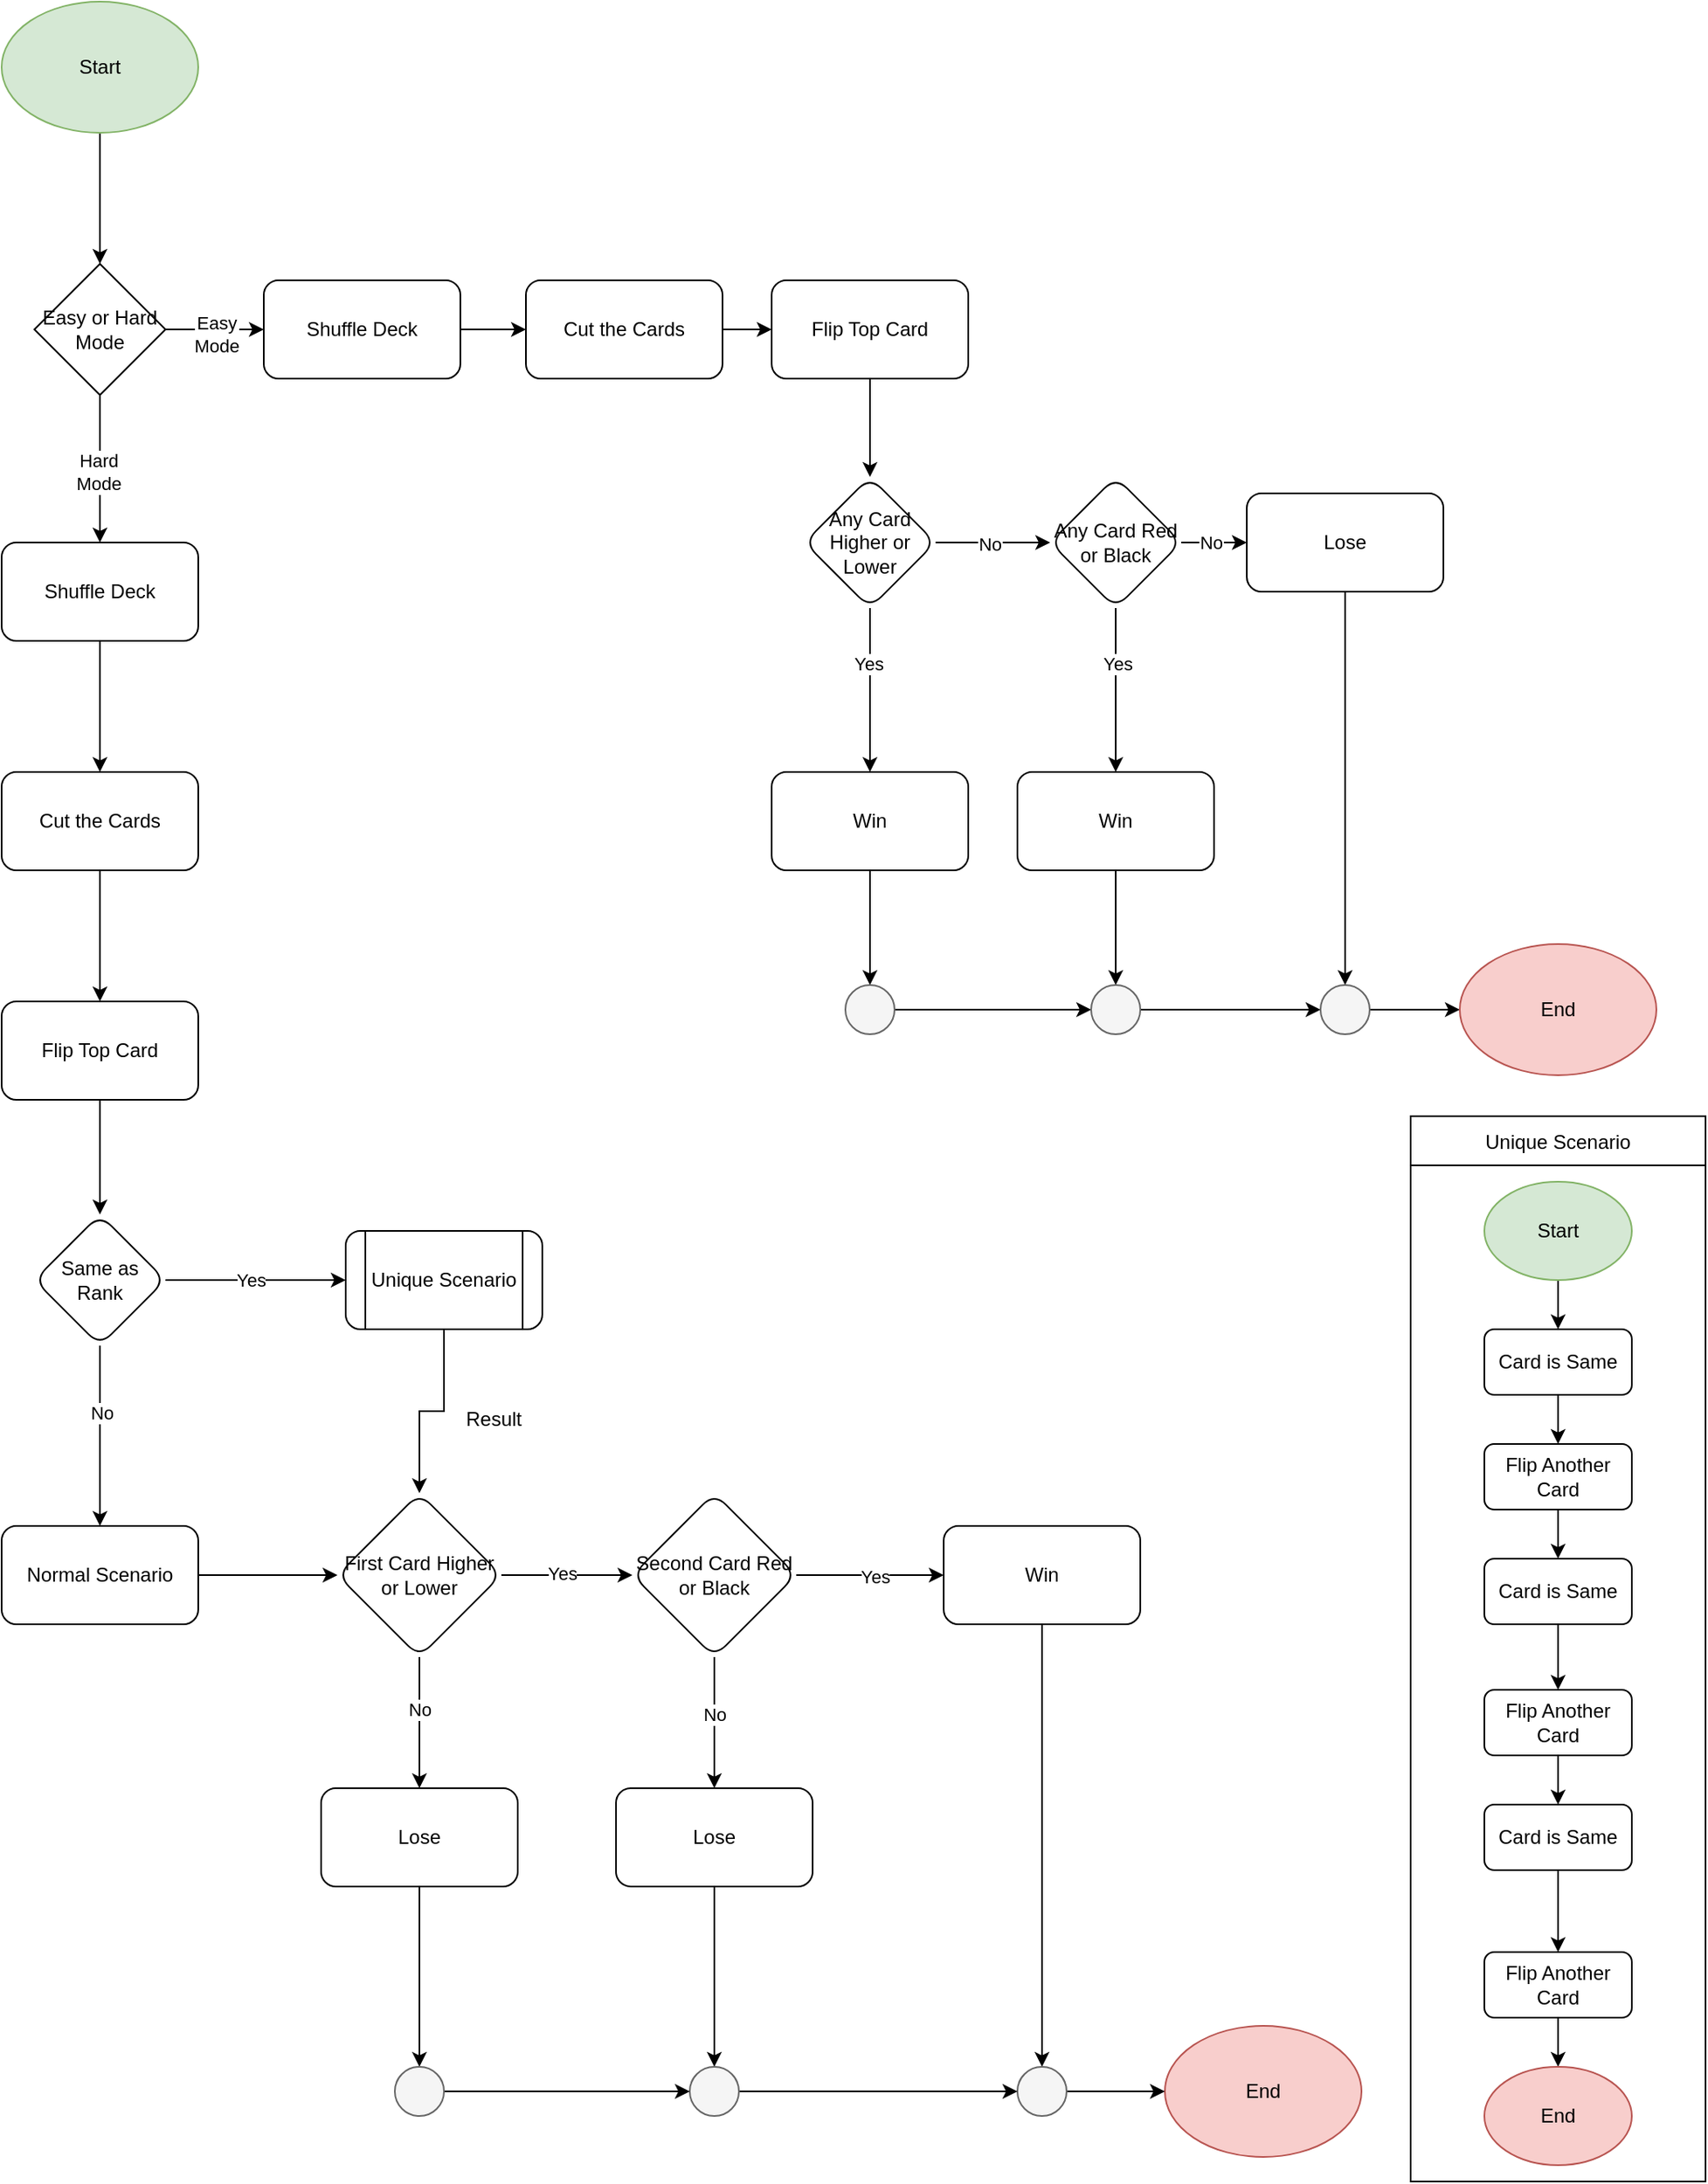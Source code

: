 <mxfile version="23.1.4" type="github">
  <diagram name="Page-1" id="zY0mLcmvpDzbfV66CibP">
    <mxGraphModel dx="1434" dy="754" grid="1" gridSize="10" guides="1" tooltips="1" connect="1" arrows="1" fold="1" page="1" pageScale="1" pageWidth="850" pageHeight="1100" math="0" shadow="0">
      <root>
        <mxCell id="0" />
        <mxCell id="1" parent="0" />
        <mxCell id="0r4grzwR4e4F5FuuQjWl-5" value="" style="edgeStyle=orthogonalEdgeStyle;rounded=0;orthogonalLoop=1;jettySize=auto;html=1;" parent="1" source="0r4grzwR4e4F5FuuQjWl-1" target="0r4grzwR4e4F5FuuQjWl-4" edge="1">
          <mxGeometry relative="1" as="geometry" />
        </mxCell>
        <mxCell id="0r4grzwR4e4F5FuuQjWl-1" value="Start" style="ellipse;whiteSpace=wrap;html=1;fillColor=#d5e8d4;strokeColor=#82b366;" parent="1" vertex="1">
          <mxGeometry x="40" y="40" width="120" height="80" as="geometry" />
        </mxCell>
        <mxCell id="0r4grzwR4e4F5FuuQjWl-9" value="" style="edgeStyle=orthogonalEdgeStyle;rounded=0;orthogonalLoop=1;jettySize=auto;html=1;" parent="1" source="0r4grzwR4e4F5FuuQjWl-4" target="0r4grzwR4e4F5FuuQjWl-8" edge="1">
          <mxGeometry relative="1" as="geometry" />
        </mxCell>
        <mxCell id="HEWQV4tWTUwhzB4Es2ce-71" value="&lt;div&gt;Hard &lt;br&gt;&lt;/div&gt;&lt;div&gt;Mode&lt;br&gt;&lt;/div&gt;" style="edgeLabel;html=1;align=center;verticalAlign=middle;resizable=0;points=[];" vertex="1" connectable="0" parent="0r4grzwR4e4F5FuuQjWl-9">
          <mxGeometry x="0.044" y="-1" relative="1" as="geometry">
            <mxPoint as="offset" />
          </mxGeometry>
        </mxCell>
        <mxCell id="0r4grzwR4e4F5FuuQjWl-16" value="" style="edgeStyle=orthogonalEdgeStyle;rounded=0;orthogonalLoop=1;jettySize=auto;html=1;" parent="1" source="0r4grzwR4e4F5FuuQjWl-4" target="0r4grzwR4e4F5FuuQjWl-15" edge="1">
          <mxGeometry relative="1" as="geometry" />
        </mxCell>
        <mxCell id="HEWQV4tWTUwhzB4Es2ce-69" value="&lt;div&gt;Easy &lt;br&gt;&lt;/div&gt;&lt;div&gt;Mode&lt;br&gt;&lt;/div&gt;" style="edgeLabel;html=1;align=center;verticalAlign=middle;resizable=0;points=[];" vertex="1" connectable="0" parent="0r4grzwR4e4F5FuuQjWl-16">
          <mxGeometry x="0.033" y="-3" relative="1" as="geometry">
            <mxPoint as="offset" />
          </mxGeometry>
        </mxCell>
        <mxCell id="0r4grzwR4e4F5FuuQjWl-4" value="Easy or Hard Mode" style="rhombus;whiteSpace=wrap;html=1;" parent="1" vertex="1">
          <mxGeometry x="60" y="200" width="80" height="80" as="geometry" />
        </mxCell>
        <mxCell id="0r4grzwR4e4F5FuuQjWl-13" value="" style="edgeStyle=orthogonalEdgeStyle;rounded=0;orthogonalLoop=1;jettySize=auto;html=1;" parent="1" source="0r4grzwR4e4F5FuuQjWl-8" target="0r4grzwR4e4F5FuuQjWl-12" edge="1">
          <mxGeometry relative="1" as="geometry" />
        </mxCell>
        <mxCell id="0r4grzwR4e4F5FuuQjWl-8" value="Shuffle Deck" style="rounded=1;whiteSpace=wrap;html=1;" parent="1" vertex="1">
          <mxGeometry x="40" y="370" width="120" height="60" as="geometry" />
        </mxCell>
        <mxCell id="0r4grzwR4e4F5FuuQjWl-23" value="" style="edgeStyle=orthogonalEdgeStyle;rounded=0;orthogonalLoop=1;jettySize=auto;html=1;" parent="1" source="0r4grzwR4e4F5FuuQjWl-12" target="0r4grzwR4e4F5FuuQjWl-22" edge="1">
          <mxGeometry relative="1" as="geometry" />
        </mxCell>
        <mxCell id="0r4grzwR4e4F5FuuQjWl-12" value="Cut the Cards" style="rounded=1;whiteSpace=wrap;html=1;" parent="1" vertex="1">
          <mxGeometry x="40" y="510" width="120" height="60" as="geometry" />
        </mxCell>
        <mxCell id="0r4grzwR4e4F5FuuQjWl-19" value="" style="edgeStyle=orthogonalEdgeStyle;rounded=0;orthogonalLoop=1;jettySize=auto;html=1;" parent="1" source="0r4grzwR4e4F5FuuQjWl-15" target="0r4grzwR4e4F5FuuQjWl-18" edge="1">
          <mxGeometry relative="1" as="geometry" />
        </mxCell>
        <mxCell id="0r4grzwR4e4F5FuuQjWl-15" value="Shuffle Deck" style="rounded=1;whiteSpace=wrap;html=1;" parent="1" vertex="1">
          <mxGeometry x="200" y="210" width="120" height="60" as="geometry" />
        </mxCell>
        <mxCell id="0r4grzwR4e4F5FuuQjWl-21" value="" style="edgeStyle=orthogonalEdgeStyle;rounded=0;orthogonalLoop=1;jettySize=auto;html=1;" parent="1" source="0r4grzwR4e4F5FuuQjWl-18" target="0r4grzwR4e4F5FuuQjWl-20" edge="1">
          <mxGeometry relative="1" as="geometry" />
        </mxCell>
        <mxCell id="0r4grzwR4e4F5FuuQjWl-18" value="Cut the Cards" style="rounded=1;whiteSpace=wrap;html=1;" parent="1" vertex="1">
          <mxGeometry x="360" y="210" width="120" height="60" as="geometry" />
        </mxCell>
        <mxCell id="HEWQV4tWTUwhzB4Es2ce-19" value="" style="edgeStyle=orthogonalEdgeStyle;rounded=0;orthogonalLoop=1;jettySize=auto;html=1;" edge="1" parent="1" source="0r4grzwR4e4F5FuuQjWl-20" target="HEWQV4tWTUwhzB4Es2ce-18">
          <mxGeometry relative="1" as="geometry" />
        </mxCell>
        <mxCell id="0r4grzwR4e4F5FuuQjWl-20" value="Flip Top Card" style="rounded=1;whiteSpace=wrap;html=1;" parent="1" vertex="1">
          <mxGeometry x="510" y="210" width="120" height="60" as="geometry" />
        </mxCell>
        <mxCell id="HEWQV4tWTUwhzB4Es2ce-74" value="" style="edgeStyle=orthogonalEdgeStyle;rounded=0;orthogonalLoop=1;jettySize=auto;html=1;" edge="1" parent="1" source="0r4grzwR4e4F5FuuQjWl-22" target="HEWQV4tWTUwhzB4Es2ce-73">
          <mxGeometry relative="1" as="geometry" />
        </mxCell>
        <mxCell id="0r4grzwR4e4F5FuuQjWl-22" value="Flip Top Card" style="rounded=1;whiteSpace=wrap;html=1;" parent="1" vertex="1">
          <mxGeometry x="40" y="650" width="120" height="60" as="geometry" />
        </mxCell>
        <mxCell id="HEWQV4tWTUwhzB4Es2ce-5" value="" style="edgeStyle=orthogonalEdgeStyle;rounded=0;orthogonalLoop=1;jettySize=auto;html=1;" edge="1" parent="1" source="0r4grzwR4e4F5FuuQjWl-24" target="HEWQV4tWTUwhzB4Es2ce-4">
          <mxGeometry relative="1" as="geometry" />
        </mxCell>
        <mxCell id="HEWQV4tWTUwhzB4Es2ce-7" value="Yes" style="edgeLabel;html=1;align=center;verticalAlign=middle;resizable=0;points=[];" vertex="1" connectable="0" parent="HEWQV4tWTUwhzB4Es2ce-5">
          <mxGeometry x="-0.075" y="1" relative="1" as="geometry">
            <mxPoint as="offset" />
          </mxGeometry>
        </mxCell>
        <mxCell id="HEWQV4tWTUwhzB4Es2ce-15" value="" style="edgeStyle=orthogonalEdgeStyle;rounded=0;orthogonalLoop=1;jettySize=auto;html=1;" edge="1" parent="1" source="0r4grzwR4e4F5FuuQjWl-24" target="HEWQV4tWTUwhzB4Es2ce-14">
          <mxGeometry relative="1" as="geometry" />
        </mxCell>
        <mxCell id="HEWQV4tWTUwhzB4Es2ce-16" value="No" style="edgeLabel;html=1;align=center;verticalAlign=middle;resizable=0;points=[];" vertex="1" connectable="0" parent="HEWQV4tWTUwhzB4Es2ce-15">
          <mxGeometry x="-0.2" relative="1" as="geometry">
            <mxPoint as="offset" />
          </mxGeometry>
        </mxCell>
        <mxCell id="0r4grzwR4e4F5FuuQjWl-24" value="First Card Higher or Lower" style="rhombus;whiteSpace=wrap;html=1;rounded=1;" parent="1" vertex="1">
          <mxGeometry x="245" y="950" width="100" height="100" as="geometry" />
        </mxCell>
        <mxCell id="HEWQV4tWTUwhzB4Es2ce-9" value="" style="edgeStyle=orthogonalEdgeStyle;rounded=0;orthogonalLoop=1;jettySize=auto;html=1;" edge="1" parent="1" source="HEWQV4tWTUwhzB4Es2ce-4" target="HEWQV4tWTUwhzB4Es2ce-8">
          <mxGeometry relative="1" as="geometry" />
        </mxCell>
        <mxCell id="HEWQV4tWTUwhzB4Es2ce-11" value="Yes" style="edgeLabel;html=1;align=center;verticalAlign=middle;resizable=0;points=[];" vertex="1" connectable="0" parent="HEWQV4tWTUwhzB4Es2ce-9">
          <mxGeometry x="0.067" y="-1" relative="1" as="geometry">
            <mxPoint as="offset" />
          </mxGeometry>
        </mxCell>
        <mxCell id="HEWQV4tWTUwhzB4Es2ce-13" value="" style="edgeStyle=orthogonalEdgeStyle;rounded=0;orthogonalLoop=1;jettySize=auto;html=1;" edge="1" parent="1" source="HEWQV4tWTUwhzB4Es2ce-4" target="HEWQV4tWTUwhzB4Es2ce-12">
          <mxGeometry relative="1" as="geometry" />
        </mxCell>
        <mxCell id="HEWQV4tWTUwhzB4Es2ce-17" value="No" style="edgeLabel;html=1;align=center;verticalAlign=middle;resizable=0;points=[];" vertex="1" connectable="0" parent="HEWQV4tWTUwhzB4Es2ce-13">
          <mxGeometry x="-0.133" relative="1" as="geometry">
            <mxPoint as="offset" />
          </mxGeometry>
        </mxCell>
        <mxCell id="HEWQV4tWTUwhzB4Es2ce-4" value="Second Card Red or Black" style="rhombus;whiteSpace=wrap;html=1;rounded=1;" vertex="1" parent="1">
          <mxGeometry x="425" y="950" width="100" height="100" as="geometry" />
        </mxCell>
        <mxCell id="HEWQV4tWTUwhzB4Es2ce-62" value="" style="edgeStyle=orthogonalEdgeStyle;rounded=0;orthogonalLoop=1;jettySize=auto;html=1;" edge="1" parent="1" source="HEWQV4tWTUwhzB4Es2ce-8" target="HEWQV4tWTUwhzB4Es2ce-57">
          <mxGeometry relative="1" as="geometry" />
        </mxCell>
        <mxCell id="HEWQV4tWTUwhzB4Es2ce-8" value="Win" style="whiteSpace=wrap;html=1;rounded=1;" vertex="1" parent="1">
          <mxGeometry x="615" y="970" width="120" height="60" as="geometry" />
        </mxCell>
        <mxCell id="HEWQV4tWTUwhzB4Es2ce-61" value="" style="edgeStyle=orthogonalEdgeStyle;rounded=0;orthogonalLoop=1;jettySize=auto;html=1;" edge="1" parent="1" source="HEWQV4tWTUwhzB4Es2ce-12" target="HEWQV4tWTUwhzB4Es2ce-58">
          <mxGeometry relative="1" as="geometry" />
        </mxCell>
        <mxCell id="HEWQV4tWTUwhzB4Es2ce-12" value="Lose" style="whiteSpace=wrap;html=1;rounded=1;" vertex="1" parent="1">
          <mxGeometry x="415" y="1130" width="120" height="60" as="geometry" />
        </mxCell>
        <mxCell id="HEWQV4tWTUwhzB4Es2ce-60" value="" style="edgeStyle=orthogonalEdgeStyle;rounded=0;orthogonalLoop=1;jettySize=auto;html=1;" edge="1" parent="1" source="HEWQV4tWTUwhzB4Es2ce-14" target="HEWQV4tWTUwhzB4Es2ce-59">
          <mxGeometry relative="1" as="geometry" />
        </mxCell>
        <mxCell id="HEWQV4tWTUwhzB4Es2ce-14" value="Lose" style="rounded=1;whiteSpace=wrap;html=1;" vertex="1" parent="1">
          <mxGeometry x="235" y="1130" width="120" height="60" as="geometry" />
        </mxCell>
        <mxCell id="HEWQV4tWTUwhzB4Es2ce-21" value="" style="edgeStyle=orthogonalEdgeStyle;rounded=0;orthogonalLoop=1;jettySize=auto;html=1;" edge="1" parent="1" source="HEWQV4tWTUwhzB4Es2ce-23" target="HEWQV4tWTUwhzB4Es2ce-20">
          <mxGeometry relative="1" as="geometry" />
        </mxCell>
        <mxCell id="HEWQV4tWTUwhzB4Es2ce-38" value="Yes" style="edgeLabel;html=1;align=center;verticalAlign=middle;resizable=0;points=[];" vertex="1" connectable="0" parent="HEWQV4tWTUwhzB4Es2ce-21">
          <mxGeometry x="-0.32" y="1" relative="1" as="geometry">
            <mxPoint as="offset" />
          </mxGeometry>
        </mxCell>
        <mxCell id="HEWQV4tWTUwhzB4Es2ce-24" value="" style="edgeStyle=orthogonalEdgeStyle;rounded=0;orthogonalLoop=1;jettySize=auto;html=1;" edge="1" parent="1" source="HEWQV4tWTUwhzB4Es2ce-18" target="HEWQV4tWTUwhzB4Es2ce-23">
          <mxGeometry relative="1" as="geometry" />
        </mxCell>
        <mxCell id="HEWQV4tWTUwhzB4Es2ce-27" value="No" style="edgeLabel;html=1;align=center;verticalAlign=middle;resizable=0;points=[];" vertex="1" connectable="0" parent="HEWQV4tWTUwhzB4Es2ce-24">
          <mxGeometry x="-0.075" y="-1" relative="1" as="geometry">
            <mxPoint as="offset" />
          </mxGeometry>
        </mxCell>
        <mxCell id="HEWQV4tWTUwhzB4Es2ce-35" value="" style="edgeStyle=orthogonalEdgeStyle;rounded=0;orthogonalLoop=1;jettySize=auto;html=1;" edge="1" parent="1" source="HEWQV4tWTUwhzB4Es2ce-18" target="HEWQV4tWTUwhzB4Es2ce-25">
          <mxGeometry relative="1" as="geometry" />
        </mxCell>
        <mxCell id="HEWQV4tWTUwhzB4Es2ce-36" value="Yes" style="edgeLabel;html=1;align=center;verticalAlign=middle;resizable=0;points=[];" vertex="1" connectable="0" parent="HEWQV4tWTUwhzB4Es2ce-35">
          <mxGeometry x="-0.32" y="-1" relative="1" as="geometry">
            <mxPoint as="offset" />
          </mxGeometry>
        </mxCell>
        <mxCell id="HEWQV4tWTUwhzB4Es2ce-18" value="Any Card Higher or Lower" style="rhombus;whiteSpace=wrap;html=1;rounded=1;" vertex="1" parent="1">
          <mxGeometry x="530" y="330" width="80" height="80" as="geometry" />
        </mxCell>
        <mxCell id="HEWQV4tWTUwhzB4Es2ce-48" value="" style="edgeStyle=orthogonalEdgeStyle;rounded=0;orthogonalLoop=1;jettySize=auto;html=1;" edge="1" parent="1" source="HEWQV4tWTUwhzB4Es2ce-20" target="HEWQV4tWTUwhzB4Es2ce-45">
          <mxGeometry relative="1" as="geometry" />
        </mxCell>
        <mxCell id="HEWQV4tWTUwhzB4Es2ce-20" value="Win" style="rounded=1;whiteSpace=wrap;html=1;" vertex="1" parent="1">
          <mxGeometry x="660" y="510" width="120" height="60" as="geometry" />
        </mxCell>
        <mxCell id="HEWQV4tWTUwhzB4Es2ce-29" value="" style="edgeStyle=orthogonalEdgeStyle;rounded=0;orthogonalLoop=1;jettySize=auto;html=1;" edge="1" parent="1" source="HEWQV4tWTUwhzB4Es2ce-23" target="HEWQV4tWTUwhzB4Es2ce-28">
          <mxGeometry relative="1" as="geometry" />
        </mxCell>
        <mxCell id="HEWQV4tWTUwhzB4Es2ce-30" value="No" style="edgeLabel;html=1;align=center;verticalAlign=middle;resizable=0;points=[];" vertex="1" connectable="0" parent="HEWQV4tWTUwhzB4Es2ce-29">
          <mxGeometry x="-0.1" relative="1" as="geometry">
            <mxPoint as="offset" />
          </mxGeometry>
        </mxCell>
        <mxCell id="HEWQV4tWTUwhzB4Es2ce-43" value="" style="edgeStyle=orthogonalEdgeStyle;rounded=0;orthogonalLoop=1;jettySize=auto;html=1;" edge="1" parent="1" source="HEWQV4tWTUwhzB4Es2ce-25" target="HEWQV4tWTUwhzB4Es2ce-42">
          <mxGeometry relative="1" as="geometry" />
        </mxCell>
        <mxCell id="HEWQV4tWTUwhzB4Es2ce-25" value="Win" style="rounded=1;whiteSpace=wrap;html=1;" vertex="1" parent="1">
          <mxGeometry x="510" y="510" width="120" height="60" as="geometry" />
        </mxCell>
        <mxCell id="HEWQV4tWTUwhzB4Es2ce-51" value="" style="edgeStyle=orthogonalEdgeStyle;rounded=0;orthogonalLoop=1;jettySize=auto;html=1;" edge="1" parent="1" source="HEWQV4tWTUwhzB4Es2ce-28" target="HEWQV4tWTUwhzB4Es2ce-47">
          <mxGeometry relative="1" as="geometry" />
        </mxCell>
        <mxCell id="HEWQV4tWTUwhzB4Es2ce-28" value="Lose" style="rounded=1;whiteSpace=wrap;html=1;" vertex="1" parent="1">
          <mxGeometry x="800" y="340" width="120" height="60" as="geometry" />
        </mxCell>
        <mxCell id="HEWQV4tWTUwhzB4Es2ce-23" value="Any Card Red or Black" style="rhombus;whiteSpace=wrap;html=1;rounded=1;" vertex="1" parent="1">
          <mxGeometry x="680" y="330" width="80" height="80" as="geometry" />
        </mxCell>
        <mxCell id="HEWQV4tWTUwhzB4Es2ce-49" value="" style="edgeStyle=orthogonalEdgeStyle;rounded=0;orthogonalLoop=1;jettySize=auto;html=1;" edge="1" parent="1" source="HEWQV4tWTUwhzB4Es2ce-42" target="HEWQV4tWTUwhzB4Es2ce-45">
          <mxGeometry relative="1" as="geometry" />
        </mxCell>
        <mxCell id="HEWQV4tWTUwhzB4Es2ce-42" value="" style="ellipse;whiteSpace=wrap;html=1;rounded=1;fillColor=#f5f5f5;fontColor=#333333;strokeColor=#666666;" vertex="1" parent="1">
          <mxGeometry x="555" y="640" width="30" height="30" as="geometry" />
        </mxCell>
        <mxCell id="HEWQV4tWTUwhzB4Es2ce-50" value="" style="edgeStyle=orthogonalEdgeStyle;rounded=0;orthogonalLoop=1;jettySize=auto;html=1;" edge="1" parent="1" source="HEWQV4tWTUwhzB4Es2ce-45" target="HEWQV4tWTUwhzB4Es2ce-47">
          <mxGeometry relative="1" as="geometry" />
        </mxCell>
        <mxCell id="HEWQV4tWTUwhzB4Es2ce-45" value="" style="ellipse;whiteSpace=wrap;html=1;rounded=1;fillColor=#f5f5f5;fontColor=#333333;strokeColor=#666666;" vertex="1" parent="1">
          <mxGeometry x="705" y="640" width="30" height="30" as="geometry" />
        </mxCell>
        <mxCell id="HEWQV4tWTUwhzB4Es2ce-55" value="" style="edgeStyle=orthogonalEdgeStyle;rounded=0;orthogonalLoop=1;jettySize=auto;html=1;" edge="1" parent="1" source="HEWQV4tWTUwhzB4Es2ce-47" target="HEWQV4tWTUwhzB4Es2ce-54">
          <mxGeometry relative="1" as="geometry" />
        </mxCell>
        <mxCell id="HEWQV4tWTUwhzB4Es2ce-47" value="" style="ellipse;whiteSpace=wrap;html=1;rounded=1;fillColor=#f5f5f5;fontColor=#333333;strokeColor=#666666;" vertex="1" parent="1">
          <mxGeometry x="845" y="640" width="30" height="30" as="geometry" />
        </mxCell>
        <mxCell id="HEWQV4tWTUwhzB4Es2ce-54" value="End" style="ellipse;whiteSpace=wrap;html=1;fillColor=#f8cecc;strokeColor=#b85450;" vertex="1" parent="1">
          <mxGeometry x="930" y="615" width="120" height="80" as="geometry" />
        </mxCell>
        <mxCell id="HEWQV4tWTUwhzB4Es2ce-56" value="End" style="ellipse;whiteSpace=wrap;html=1;fillColor=#f8cecc;strokeColor=#b85450;" vertex="1" parent="1">
          <mxGeometry x="750" y="1275" width="120" height="80" as="geometry" />
        </mxCell>
        <mxCell id="HEWQV4tWTUwhzB4Es2ce-64" value="" style="edgeStyle=orthogonalEdgeStyle;rounded=0;orthogonalLoop=1;jettySize=auto;html=1;" edge="1" parent="1" source="HEWQV4tWTUwhzB4Es2ce-57" target="HEWQV4tWTUwhzB4Es2ce-56">
          <mxGeometry relative="1" as="geometry" />
        </mxCell>
        <mxCell id="HEWQV4tWTUwhzB4Es2ce-57" value="" style="ellipse;whiteSpace=wrap;html=1;rounded=1;fillColor=#f5f5f5;fontColor=#333333;strokeColor=#666666;" vertex="1" parent="1">
          <mxGeometry x="660" y="1300" width="30" height="30" as="geometry" />
        </mxCell>
        <mxCell id="HEWQV4tWTUwhzB4Es2ce-65" value="" style="edgeStyle=orthogonalEdgeStyle;rounded=0;orthogonalLoop=1;jettySize=auto;html=1;" edge="1" parent="1" source="HEWQV4tWTUwhzB4Es2ce-58" target="HEWQV4tWTUwhzB4Es2ce-57">
          <mxGeometry relative="1" as="geometry" />
        </mxCell>
        <mxCell id="HEWQV4tWTUwhzB4Es2ce-58" value="" style="ellipse;whiteSpace=wrap;html=1;rounded=1;fillColor=#f5f5f5;fontColor=#333333;strokeColor=#666666;" vertex="1" parent="1">
          <mxGeometry x="460" y="1300" width="30" height="30" as="geometry" />
        </mxCell>
        <mxCell id="HEWQV4tWTUwhzB4Es2ce-67" value="" style="edgeStyle=orthogonalEdgeStyle;rounded=0;orthogonalLoop=1;jettySize=auto;html=1;" edge="1" parent="1" source="HEWQV4tWTUwhzB4Es2ce-59" target="HEWQV4tWTUwhzB4Es2ce-58">
          <mxGeometry relative="1" as="geometry" />
        </mxCell>
        <mxCell id="HEWQV4tWTUwhzB4Es2ce-59" value="" style="ellipse;whiteSpace=wrap;html=1;rounded=1;fillColor=#f5f5f5;fontColor=#333333;strokeColor=#666666;" vertex="1" parent="1">
          <mxGeometry x="280" y="1300" width="30" height="30" as="geometry" />
        </mxCell>
        <mxCell id="HEWQV4tWTUwhzB4Es2ce-78" value="" style="edgeStyle=orthogonalEdgeStyle;rounded=0;orthogonalLoop=1;jettySize=auto;html=1;" edge="1" parent="1" source="HEWQV4tWTUwhzB4Es2ce-73" target="HEWQV4tWTUwhzB4Es2ce-77">
          <mxGeometry relative="1" as="geometry" />
        </mxCell>
        <mxCell id="HEWQV4tWTUwhzB4Es2ce-101" value="Yes" style="edgeLabel;html=1;align=center;verticalAlign=middle;resizable=0;points=[];" vertex="1" connectable="0" parent="HEWQV4tWTUwhzB4Es2ce-78">
          <mxGeometry x="-0.067" relative="1" as="geometry">
            <mxPoint as="offset" />
          </mxGeometry>
        </mxCell>
        <mxCell id="HEWQV4tWTUwhzB4Es2ce-103" value="" style="edgeStyle=orthogonalEdgeStyle;rounded=0;orthogonalLoop=1;jettySize=auto;html=1;" edge="1" parent="1" source="HEWQV4tWTUwhzB4Es2ce-73" target="HEWQV4tWTUwhzB4Es2ce-102">
          <mxGeometry relative="1" as="geometry" />
        </mxCell>
        <mxCell id="HEWQV4tWTUwhzB4Es2ce-104" value="No" style="edgeLabel;html=1;align=center;verticalAlign=middle;resizable=0;points=[];" vertex="1" connectable="0" parent="HEWQV4tWTUwhzB4Es2ce-103">
          <mxGeometry x="-0.259" y="1" relative="1" as="geometry">
            <mxPoint as="offset" />
          </mxGeometry>
        </mxCell>
        <mxCell id="HEWQV4tWTUwhzB4Es2ce-73" value="Same as Rank" style="rhombus;whiteSpace=wrap;html=1;rounded=1;" vertex="1" parent="1">
          <mxGeometry x="60" y="780" width="80" height="80" as="geometry" />
        </mxCell>
        <mxCell id="HEWQV4tWTUwhzB4Es2ce-79" value="" style="edgeStyle=orthogonalEdgeStyle;rounded=0;orthogonalLoop=1;jettySize=auto;html=1;" edge="1" parent="1" source="HEWQV4tWTUwhzB4Es2ce-77" target="0r4grzwR4e4F5FuuQjWl-24">
          <mxGeometry relative="1" as="geometry" />
        </mxCell>
        <mxCell id="HEWQV4tWTUwhzB4Es2ce-77" value="Unique Scenario" style="shape=process;whiteSpace=wrap;html=1;backgroundOutline=1;rounded=1;" vertex="1" parent="1">
          <mxGeometry x="250" y="790" width="120" height="60" as="geometry" />
        </mxCell>
        <mxCell id="HEWQV4tWTUwhzB4Es2ce-80" value="Unique Scenario" style="shape=table;startSize=30;container=1;collapsible=0;childLayout=tableLayout;" vertex="1" parent="1">
          <mxGeometry x="900" y="720" width="180" height="650" as="geometry" />
        </mxCell>
        <mxCell id="HEWQV4tWTUwhzB4Es2ce-81" value="" style="shape=tableRow;horizontal=0;startSize=0;swimlaneHead=0;swimlaneBody=0;strokeColor=inherit;top=0;left=0;bottom=0;right=0;collapsible=0;dropTarget=0;fillColor=none;points=[[0,0.5],[1,0.5]];portConstraint=eastwest;" vertex="1" parent="HEWQV4tWTUwhzB4Es2ce-80">
          <mxGeometry y="30" width="180" height="620" as="geometry" />
        </mxCell>
        <mxCell id="HEWQV4tWTUwhzB4Es2ce-82" value="" style="shape=partialRectangle;html=1;whiteSpace=wrap;connectable=0;strokeColor=inherit;overflow=hidden;fillColor=none;top=0;left=0;bottom=0;right=0;pointerEvents=1;" vertex="1" parent="HEWQV4tWTUwhzB4Es2ce-81">
          <mxGeometry width="180" height="620" as="geometry">
            <mxRectangle width="180" height="620" as="alternateBounds" />
          </mxGeometry>
        </mxCell>
        <mxCell id="HEWQV4tWTUwhzB4Es2ce-92" value="" style="edgeStyle=orthogonalEdgeStyle;rounded=0;orthogonalLoop=1;jettySize=auto;html=1;" edge="1" parent="1" source="HEWQV4tWTUwhzB4Es2ce-83" target="HEWQV4tWTUwhzB4Es2ce-84">
          <mxGeometry relative="1" as="geometry" />
        </mxCell>
        <mxCell id="HEWQV4tWTUwhzB4Es2ce-83" value="Start" style="ellipse;whiteSpace=wrap;html=1;fillColor=#d5e8d4;strokeColor=#82b366;" vertex="1" parent="1">
          <mxGeometry x="945" y="760" width="90" height="60" as="geometry" />
        </mxCell>
        <mxCell id="HEWQV4tWTUwhzB4Es2ce-93" value="" style="edgeStyle=orthogonalEdgeStyle;rounded=0;orthogonalLoop=1;jettySize=auto;html=1;" edge="1" parent="1" source="HEWQV4tWTUwhzB4Es2ce-84" target="HEWQV4tWTUwhzB4Es2ce-88">
          <mxGeometry relative="1" as="geometry" />
        </mxCell>
        <mxCell id="HEWQV4tWTUwhzB4Es2ce-84" value="Card is Same" style="rounded=1;whiteSpace=wrap;html=1;" vertex="1" parent="1">
          <mxGeometry x="945" y="850" width="90" height="40" as="geometry" />
        </mxCell>
        <mxCell id="HEWQV4tWTUwhzB4Es2ce-95" value="" style="edgeStyle=orthogonalEdgeStyle;rounded=0;orthogonalLoop=1;jettySize=auto;html=1;" edge="1" parent="1" source="HEWQV4tWTUwhzB4Es2ce-85" target="HEWQV4tWTUwhzB4Es2ce-89">
          <mxGeometry relative="1" as="geometry" />
        </mxCell>
        <mxCell id="HEWQV4tWTUwhzB4Es2ce-85" value="Card is Same" style="rounded=1;whiteSpace=wrap;html=1;" vertex="1" parent="1">
          <mxGeometry x="945" y="990" width="90" height="40" as="geometry" />
        </mxCell>
        <mxCell id="HEWQV4tWTUwhzB4Es2ce-98" value="" style="edgeStyle=orthogonalEdgeStyle;rounded=0;orthogonalLoop=1;jettySize=auto;html=1;" edge="1" parent="1" source="HEWQV4tWTUwhzB4Es2ce-86" target="HEWQV4tWTUwhzB4Es2ce-90">
          <mxGeometry relative="1" as="geometry" />
        </mxCell>
        <mxCell id="HEWQV4tWTUwhzB4Es2ce-86" value="Card is Same" style="rounded=1;whiteSpace=wrap;html=1;" vertex="1" parent="1">
          <mxGeometry x="945" y="1140" width="90" height="40" as="geometry" />
        </mxCell>
        <mxCell id="HEWQV4tWTUwhzB4Es2ce-94" value="" style="edgeStyle=orthogonalEdgeStyle;rounded=0;orthogonalLoop=1;jettySize=auto;html=1;" edge="1" parent="1" source="HEWQV4tWTUwhzB4Es2ce-88" target="HEWQV4tWTUwhzB4Es2ce-85">
          <mxGeometry relative="1" as="geometry" />
        </mxCell>
        <mxCell id="HEWQV4tWTUwhzB4Es2ce-88" value="Flip Another Card" style="rounded=1;whiteSpace=wrap;html=1;" vertex="1" parent="1">
          <mxGeometry x="945" y="920" width="90" height="40" as="geometry" />
        </mxCell>
        <mxCell id="HEWQV4tWTUwhzB4Es2ce-97" value="" style="edgeStyle=orthogonalEdgeStyle;rounded=0;orthogonalLoop=1;jettySize=auto;html=1;" edge="1" parent="1" source="HEWQV4tWTUwhzB4Es2ce-89" target="HEWQV4tWTUwhzB4Es2ce-86">
          <mxGeometry relative="1" as="geometry" />
        </mxCell>
        <mxCell id="HEWQV4tWTUwhzB4Es2ce-89" value="Flip Another Card" style="rounded=1;whiteSpace=wrap;html=1;" vertex="1" parent="1">
          <mxGeometry x="945" y="1070" width="90" height="40" as="geometry" />
        </mxCell>
        <mxCell id="HEWQV4tWTUwhzB4Es2ce-100" value="" style="edgeStyle=orthogonalEdgeStyle;rounded=0;orthogonalLoop=1;jettySize=auto;html=1;" edge="1" parent="1" source="HEWQV4tWTUwhzB4Es2ce-90" target="HEWQV4tWTUwhzB4Es2ce-99">
          <mxGeometry relative="1" as="geometry" />
        </mxCell>
        <mxCell id="HEWQV4tWTUwhzB4Es2ce-90" value="Flip Another Card" style="rounded=1;whiteSpace=wrap;html=1;" vertex="1" parent="1">
          <mxGeometry x="945" y="1230" width="90" height="40" as="geometry" />
        </mxCell>
        <mxCell id="HEWQV4tWTUwhzB4Es2ce-99" value="End" style="ellipse;whiteSpace=wrap;html=1;fillColor=#f8cecc;strokeColor=#b85450;" vertex="1" parent="1">
          <mxGeometry x="945" y="1300" width="90" height="60" as="geometry" />
        </mxCell>
        <mxCell id="HEWQV4tWTUwhzB4Es2ce-105" value="" style="edgeStyle=orthogonalEdgeStyle;rounded=0;orthogonalLoop=1;jettySize=auto;html=1;" edge="1" parent="1" source="HEWQV4tWTUwhzB4Es2ce-102" target="0r4grzwR4e4F5FuuQjWl-24">
          <mxGeometry relative="1" as="geometry" />
        </mxCell>
        <mxCell id="HEWQV4tWTUwhzB4Es2ce-102" value="Normal Scenario" style="rounded=1;whiteSpace=wrap;html=1;" vertex="1" parent="1">
          <mxGeometry x="40" y="970" width="120" height="60" as="geometry" />
        </mxCell>
        <mxCell id="HEWQV4tWTUwhzB4Es2ce-106" value="Result" style="text;html=1;align=center;verticalAlign=middle;resizable=0;points=[];autosize=1;strokeColor=none;fillColor=none;" vertex="1" parent="1">
          <mxGeometry x="310" y="890" width="60" height="30" as="geometry" />
        </mxCell>
      </root>
    </mxGraphModel>
  </diagram>
</mxfile>

